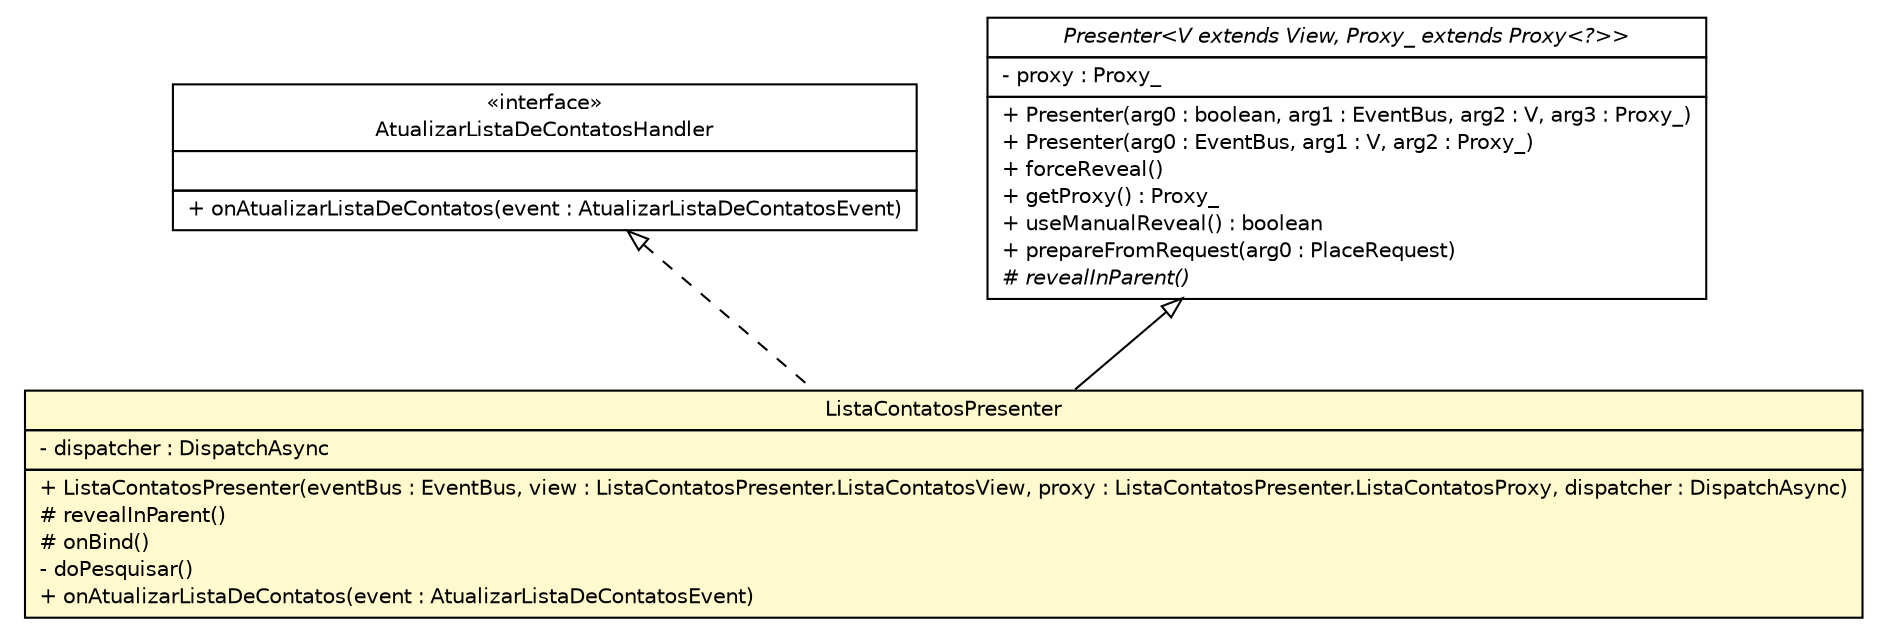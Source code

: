 #!/usr/local/bin/dot
#
# Class diagram 
# Generated by UMLGraph version 5.1 (http://www.umlgraph.org/)
#

digraph G {
	edge [fontname="Helvetica",fontsize=10,labelfontname="Helvetica",labelfontsize=10];
	node [fontname="Helvetica",fontsize=10,shape=plaintext];
	nodesep=0.25;
	ranksep=0.5;
	// br.net.meditec.client.events.AtualizarListaDeContatosEvent.AtualizarListaDeContatosHandler
	c4612 [label=<<table title="br.net.meditec.client.events.AtualizarListaDeContatosEvent.AtualizarListaDeContatosHandler" border="0" cellborder="1" cellspacing="0" cellpadding="2" port="p" href="../../events/AtualizarListaDeContatosEvent.AtualizarListaDeContatosHandler.html">
		<tr><td><table border="0" cellspacing="0" cellpadding="1">
<tr><td align="center" balign="center"> &#171;interface&#187; </td></tr>
<tr><td align="center" balign="center"> AtualizarListaDeContatosHandler </td></tr>
		</table></td></tr>
		<tr><td><table border="0" cellspacing="0" cellpadding="1">
<tr><td align="left" balign="left">  </td></tr>
		</table></td></tr>
		<tr><td><table border="0" cellspacing="0" cellpadding="1">
<tr><td align="left" balign="left"> + onAtualizarListaDeContatos(event : AtualizarListaDeContatosEvent) </td></tr>
		</table></td></tr>
		</table>>, fontname="Helvetica", fontcolor="black", fontsize=10.0];
	// br.net.meditec.client.telas.contato.ListaContatosPresenter
	c4630 [label=<<table title="br.net.meditec.client.telas.contato.ListaContatosPresenter" border="0" cellborder="1" cellspacing="0" cellpadding="2" port="p" bgcolor="lemonChiffon" href="./ListaContatosPresenter.html">
		<tr><td><table border="0" cellspacing="0" cellpadding="1">
<tr><td align="center" balign="center"> ListaContatosPresenter </td></tr>
		</table></td></tr>
		<tr><td><table border="0" cellspacing="0" cellpadding="1">
<tr><td align="left" balign="left"> - dispatcher : DispatchAsync </td></tr>
		</table></td></tr>
		<tr><td><table border="0" cellspacing="0" cellpadding="1">
<tr><td align="left" balign="left"> + ListaContatosPresenter(eventBus : EventBus, view : ListaContatosPresenter.ListaContatosView, proxy : ListaContatosPresenter.ListaContatosProxy, dispatcher : DispatchAsync) </td></tr>
<tr><td align="left" balign="left"> # revealInParent() </td></tr>
<tr><td align="left" balign="left"> # onBind() </td></tr>
<tr><td align="left" balign="left"> - doPesquisar() </td></tr>
<tr><td align="left" balign="left"> + onAtualizarListaDeContatos(event : AtualizarListaDeContatosEvent) </td></tr>
		</table></td></tr>
		</table>>, fontname="Helvetica", fontcolor="black", fontsize=10.0];
	//br.net.meditec.client.telas.contato.ListaContatosPresenter extends com.gwtplatform.mvp.client.Presenter<br.net.meditec.client.telas.contato.ListaContatosPresenter.ListaContatosView, br.net.meditec.client.telas.contato.ListaContatosPresenter.ListaContatosProxy>
	c4665:p -> c4630:p [dir=back,arrowtail=empty];
	//br.net.meditec.client.telas.contato.ListaContatosPresenter implements br.net.meditec.client.events.AtualizarListaDeContatosEvent.AtualizarListaDeContatosHandler
	c4612:p -> c4630:p [dir=back,arrowtail=empty,style=dashed];
	// com.gwtplatform.mvp.client.Presenter<V extends com.gwtplatform.mvp.client.View, Proxy_ extends com.gwtplatform.mvp.client.proxy.Proxy<?>>
	c4665 [label=<<table title="com.gwtplatform.mvp.client.Presenter" border="0" cellborder="1" cellspacing="0" cellpadding="2" port="p" href="http://java.sun.com/j2se/1.4.2/docs/api/com/gwtplatform/mvp/client/Presenter.html">
		<tr><td><table border="0" cellspacing="0" cellpadding="1">
<tr><td align="center" balign="center"><font face="Helvetica-Oblique"> Presenter&lt;V extends View, Proxy_ extends Proxy&lt;?&gt;&gt; </font></td></tr>
		</table></td></tr>
		<tr><td><table border="0" cellspacing="0" cellpadding="1">
<tr><td align="left" balign="left"> - proxy : Proxy_ </td></tr>
		</table></td></tr>
		<tr><td><table border="0" cellspacing="0" cellpadding="1">
<tr><td align="left" balign="left"> + Presenter(arg0 : boolean, arg1 : EventBus, arg2 : V, arg3 : Proxy_) </td></tr>
<tr><td align="left" balign="left"> + Presenter(arg0 : EventBus, arg1 : V, arg2 : Proxy_) </td></tr>
<tr><td align="left" balign="left"> + forceReveal() </td></tr>
<tr><td align="left" balign="left"> + getProxy() : Proxy_ </td></tr>
<tr><td align="left" balign="left"> + useManualReveal() : boolean </td></tr>
<tr><td align="left" balign="left"> + prepareFromRequest(arg0 : PlaceRequest) </td></tr>
<tr><td align="left" balign="left"><font face="Helvetica-Oblique" point-size="10.0"> # revealInParent() </font></td></tr>
		</table></td></tr>
		</table>>, fontname="Helvetica", fontcolor="black", fontsize=10.0];
}

